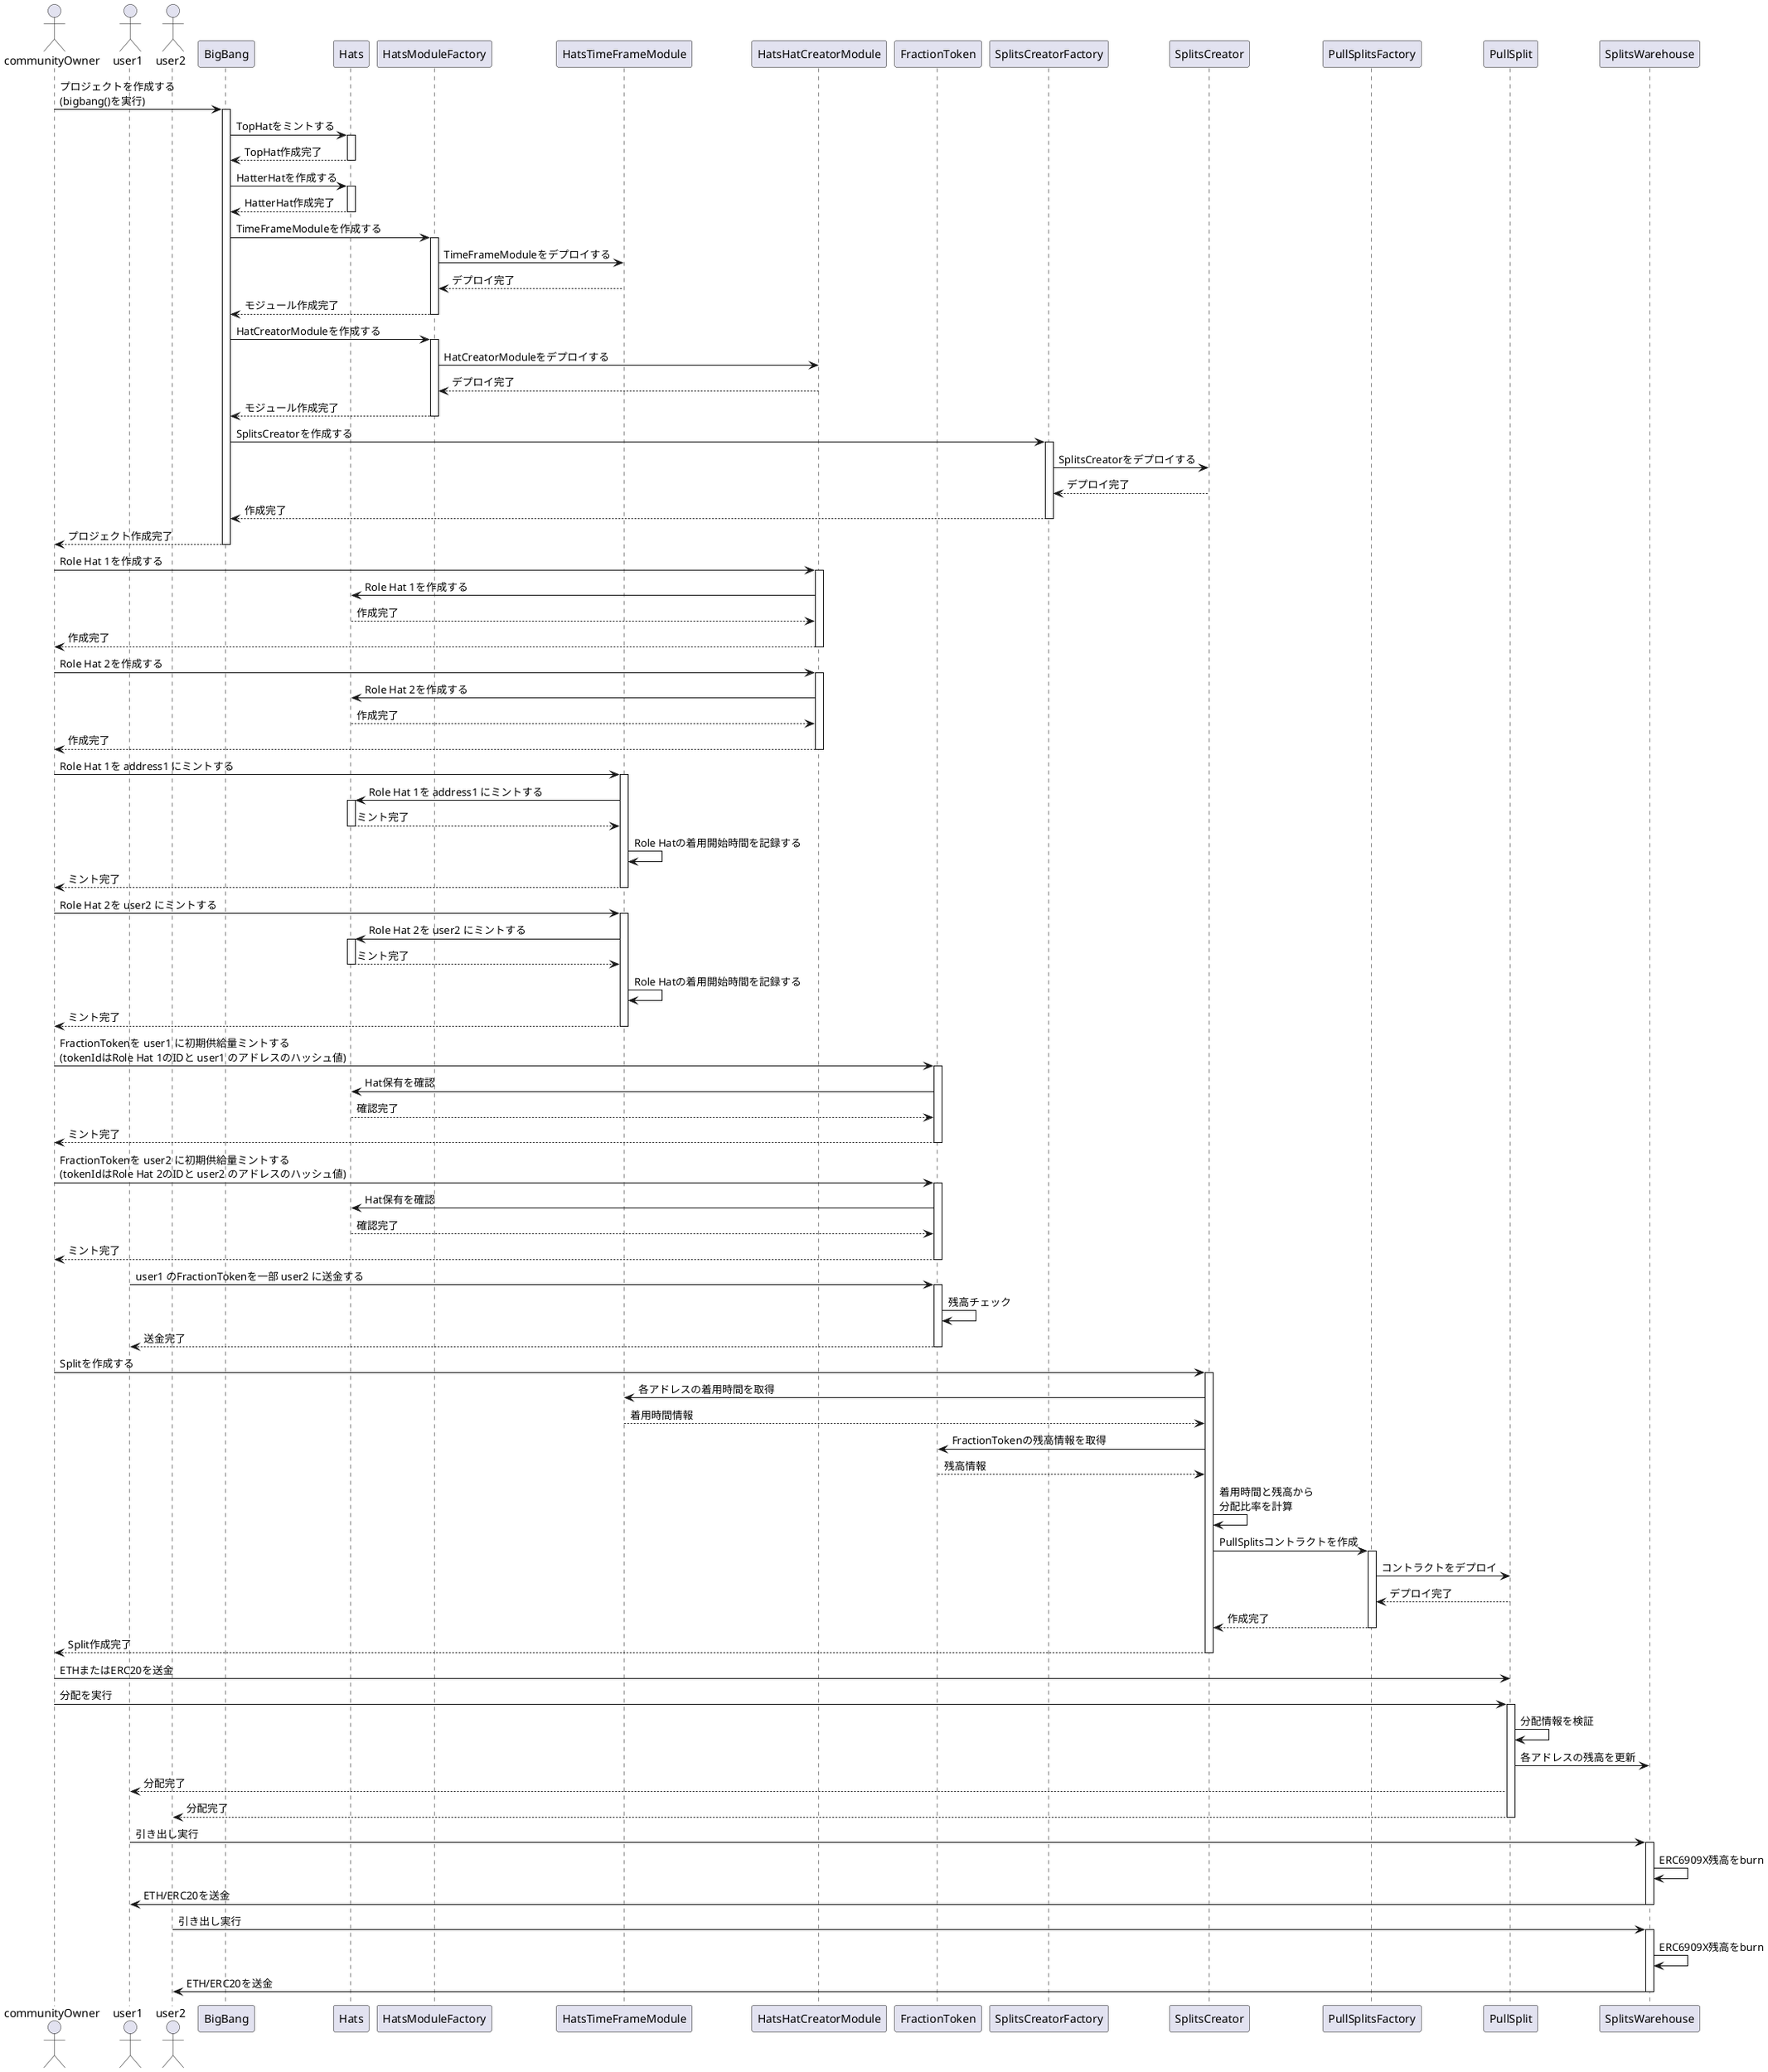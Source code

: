 @startuml

actor "communityOwner" as communityOwner
actor "user1" as user1
actor "user2" as user2
participant "BigBang" as BigBang
participant "Hats" as Hats
participant "HatsModuleFactory" as HatsModuleFactory
participant "HatsTimeFrameModule" as HatsTimeFrameModule
participant "HatsHatCreatorModule" as HatsHatCreatorModule
participant "FractionToken" as FractionToken
participant "SplitsCreatorFactory" as SplitsCreatorFactory
participant "SplitsCreator" as SplitsCreator
participant "PullSplitsFactory" as PullSplitsFactory
participant "PullSplit" as PullSplit
participant "SplitsWarehouse" as SplitsWarehouse

' プロジェクト初期化フェーズ
communityOwner -> BigBang: プロジェクトを作成する\n(bigbang()を実行)
activate BigBang

BigBang -> Hats: TopHatをミントする
activate Hats
Hats --> BigBang: TopHat作成完了
deactivate Hats

BigBang -> Hats: HatterHatを作成する
activate Hats
Hats --> BigBang: HatterHat作成完了
deactivate Hats

BigBang -> HatsModuleFactory: TimeFrameModuleを作成する
activate HatsModuleFactory
HatsModuleFactory -> HatsTimeFrameModule: TimeFrameModuleをデプロイする
HatsTimeFrameModule --> HatsModuleFactory: デプロイ完了
HatsModuleFactory --> BigBang: モジュール作成完了
deactivate HatsModuleFactory

BigBang -> HatsModuleFactory: HatCreatorModuleを作成する
activate HatsModuleFactory
HatsModuleFactory -> HatsHatCreatorModule: HatCreatorModuleをデプロイする
HatsHatCreatorModule --> HatsModuleFactory: デプロイ完了
HatsModuleFactory --> BigBang: モジュール作成完了
deactivate HatsModuleFactory

BigBang -> SplitsCreatorFactory: SplitsCreatorを作成する
activate SplitsCreatorFactory
SplitsCreatorFactory -> SplitsCreator: SplitsCreatorをデプロイする
SplitsCreator --> SplitsCreatorFactory: デプロイ完了
SplitsCreatorFactory --> BigBang: 作成完了
deactivate SplitsCreatorFactory

BigBang --> communityOwner: プロジェクト作成完了
deactivate BigBang

' Role Hat作成フェーズ
communityOwner -> HatsHatCreatorModule: Role Hat 1を作成する
activate HatsHatCreatorModule
HatsHatCreatorModule -> Hats: Role Hat 1を作成する
Hats --> HatsHatCreatorModule: 作成完了
HatsHatCreatorModule --> communityOwner: 作成完了
deactivate HatsHatCreatorModule

communityOwner -> HatsHatCreatorModule: Role Hat 2を作成する
activate HatsHatCreatorModule
HatsHatCreatorModule -> Hats: Role Hat 2を作成する
Hats --> HatsHatCreatorModule: 作成完了
HatsHatCreatorModule --> communityOwner: 作成完了
deactivate HatsHatCreatorModule

' Hat着用フェーズ
communityOwner -> HatsTimeFrameModule: Role Hat 1を address1 にミントする
activate HatsTimeFrameModule
HatsTimeFrameModule -> Hats: Role Hat 1を address1 にミントする
activate Hats
Hats --> HatsTimeFrameModule: ミント完了
deactivate Hats
HatsTimeFrameModule -> HatsTimeFrameModule: Role Hatの着用開始時間を記録する
HatsTimeFrameModule --> communityOwner: ミント完了
deactivate HatsTimeFrameModule

communityOwner -> HatsTimeFrameModule: Role Hat 2を user2 にミントする
activate HatsTimeFrameModule
HatsTimeFrameModule -> Hats: Role Hat 2を user2 にミントする
activate Hats
Hats --> HatsTimeFrameModule: ミント完了
deactivate Hats
HatsTimeFrameModule -> HatsTimeFrameModule: Role Hatの着用開始時間を記録する
HatsTimeFrameModule --> communityOwner: ミント完了
deactivate HatsTimeFrameModule

' FractionTokenの初期ミントフェーズ
communityOwner -> FractionToken: FractionTokenを user1 に初期供給量ミントする\n(tokenIdはRole Hat 1のIDと user1 のアドレスのハッシュ値)
activate FractionToken
FractionToken -> Hats: Hat保有を確認
Hats --> FractionToken: 確認完了
FractionToken --> communityOwner: ミント完了
deactivate FractionToken

communityOwner -> FractionToken: FractionTokenを user2 に初期供給量ミントする\n(tokenIdはRole Hat 2のIDと user2 のアドレスのハッシュ値)
activate FractionToken
FractionToken -> Hats: Hat保有を確認
Hats --> FractionToken: 確認完了
FractionToken --> communityOwner: ミント完了
deactivate FractionToken

' トークン移転フェーズ
user1 -> FractionToken: user1 のFractionTokenを一部 user2 に送金する
activate FractionToken
FractionToken -> FractionToken: 残高チェック
FractionToken --> user1: 送金完了
deactivate FractionToken

' Split作成・分配フェーズ
communityOwner -> SplitsCreator: Splitを作成する
activate SplitsCreator

SplitsCreator -> HatsTimeFrameModule: 各アドレスの着用時間を取得
HatsTimeFrameModule --> SplitsCreator: 着用時間情報

SplitsCreator -> FractionToken: FractionTokenの残高情報を取得
FractionToken --> SplitsCreator: 残高情報

SplitsCreator -> SplitsCreator: 着用時間と残高から\n分配比率を計算

SplitsCreator -> PullSplitsFactory: PullSplitsコントラクトを作成
activate PullSplitsFactory
PullSplitsFactory -> PullSplit: コントラクトをデプロイ
PullSplit --> PullSplitsFactory: デプロイ完了
PullSplitsFactory --> SplitsCreator: 作成完了
deactivate PullSplitsFactory

SplitsCreator --> communityOwner: Split作成完了
deactivate SplitsCreator

' 分配実行フェーズ
communityOwner -> PullSplit: ETHまたはERC20を送金
communityOwner -> PullSplit: 分配を実行
activate PullSplit
PullSplit -> PullSplit: 分配情報を検証
PullSplit -> SplitsWarehouse: 各アドレスの残高を更新
PullSplit --> user1: 分配完了
PullSplit --> user2: 分配完了
deactivate PullSplit

' 引き出しフェーズ
user1 -> SplitsWarehouse: 引き出し実行
activate SplitsWarehouse
SplitsWarehouse -> SplitsWarehouse: ERC6909X残高をburn
SplitsWarehouse -> user1: ETH/ERC20を送金
deactivate SplitsWarehouse

user2 -> SplitsWarehouse: 引き出し実行
activate SplitsWarehouse
SplitsWarehouse -> SplitsWarehouse: ERC6909X残高をburn
SplitsWarehouse -> user2: ETH/ERC20を送金
deactivate SplitsWarehouse

@enduml
